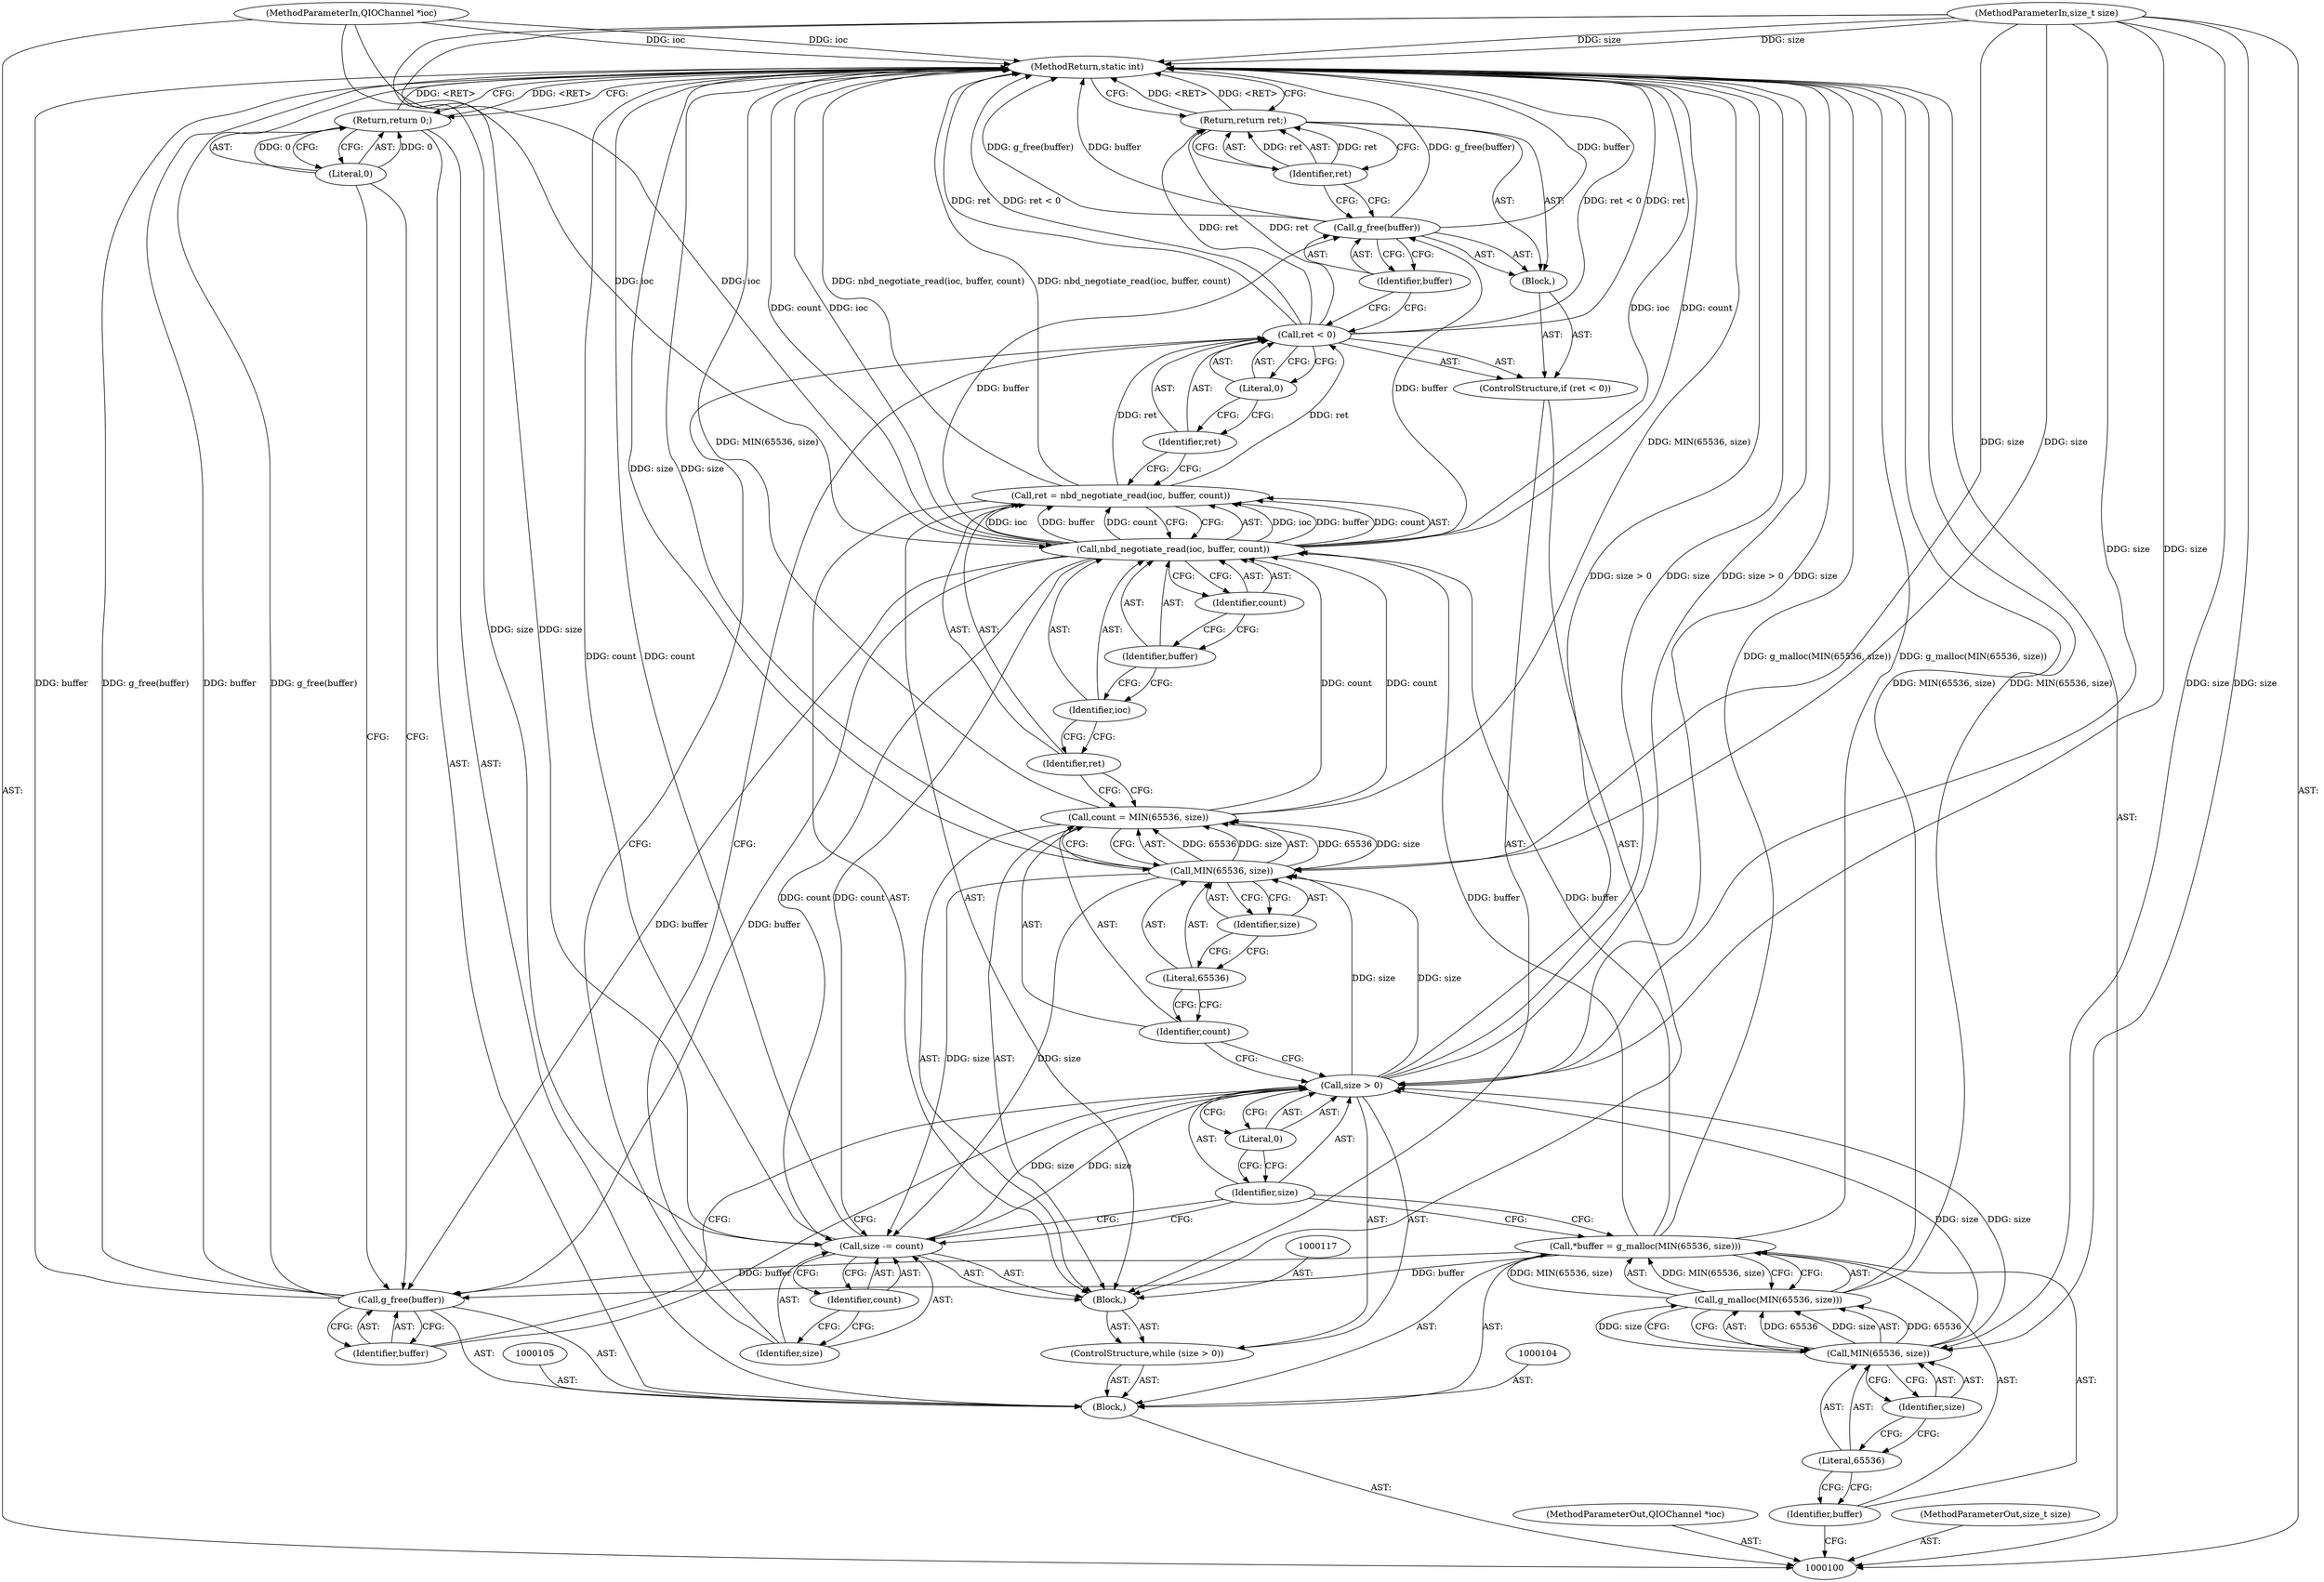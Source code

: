 digraph "1_qemu_2b0bbc4f8809c972bad134bc1a2570dbb01dea0b_0" {
"1000145" [label="(MethodReturn,static int)"];
"1000101" [label="(MethodParameterIn,QIOChannel *ioc)"];
"1000193" [label="(MethodParameterOut,QIOChannel *ioc)"];
"1000102" [label="(MethodParameterIn,size_t size)"];
"1000194" [label="(MethodParameterOut,size_t size)"];
"1000136" [label="(Return,return ret;)"];
"1000137" [label="(Identifier,ret)"];
"1000140" [label="(Identifier,count)"];
"1000138" [label="(Call,size -= count)"];
"1000139" [label="(Identifier,size)"];
"1000142" [label="(Identifier,buffer)"];
"1000141" [label="(Call,g_free(buffer))"];
"1000144" [label="(Literal,0)"];
"1000143" [label="(Return,return 0;)"];
"1000103" [label="(Block,)"];
"1000106" [label="(Call,*buffer = g_malloc(MIN(65536, size)))"];
"1000107" [label="(Identifier,buffer)"];
"1000108" [label="(Call,g_malloc(MIN(65536, size)))"];
"1000109" [label="(Call,MIN(65536, size))"];
"1000110" [label="(Literal,65536)"];
"1000111" [label="(Identifier,size)"];
"1000113" [label="(Call,size > 0)"];
"1000114" [label="(Identifier,size)"];
"1000115" [label="(Literal,0)"];
"1000112" [label="(ControlStructure,while (size > 0))"];
"1000118" [label="(Call,count = MIN(65536, size))"];
"1000119" [label="(Identifier,count)"];
"1000120" [label="(Call,MIN(65536, size))"];
"1000121" [label="(Literal,65536)"];
"1000122" [label="(Identifier,size)"];
"1000116" [label="(Block,)"];
"1000125" [label="(Call,nbd_negotiate_read(ioc, buffer, count))"];
"1000126" [label="(Identifier,ioc)"];
"1000127" [label="(Identifier,buffer)"];
"1000128" [label="(Identifier,count)"];
"1000123" [label="(Call,ret = nbd_negotiate_read(ioc, buffer, count))"];
"1000124" [label="(Identifier,ret)"];
"1000130" [label="(Call,ret < 0)"];
"1000131" [label="(Identifier,ret)"];
"1000132" [label="(Literal,0)"];
"1000133" [label="(Block,)"];
"1000129" [label="(ControlStructure,if (ret < 0))"];
"1000134" [label="(Call,g_free(buffer))"];
"1000135" [label="(Identifier,buffer)"];
"1000145" -> "1000100"  [label="AST: "];
"1000145" -> "1000136"  [label="CFG: "];
"1000145" -> "1000143"  [label="CFG: "];
"1000136" -> "1000145"  [label="DDG: <RET>"];
"1000141" -> "1000145"  [label="DDG: buffer"];
"1000141" -> "1000145"  [label="DDG: g_free(buffer)"];
"1000123" -> "1000145"  [label="DDG: nbd_negotiate_read(ioc, buffer, count)"];
"1000106" -> "1000145"  [label="DDG: g_malloc(MIN(65536, size))"];
"1000113" -> "1000145"  [label="DDG: size"];
"1000113" -> "1000145"  [label="DDG: size > 0"];
"1000138" -> "1000145"  [label="DDG: count"];
"1000134" -> "1000145"  [label="DDG: g_free(buffer)"];
"1000134" -> "1000145"  [label="DDG: buffer"];
"1000102" -> "1000145"  [label="DDG: size"];
"1000120" -> "1000145"  [label="DDG: size"];
"1000130" -> "1000145"  [label="DDG: ret"];
"1000130" -> "1000145"  [label="DDG: ret < 0"];
"1000125" -> "1000145"  [label="DDG: ioc"];
"1000125" -> "1000145"  [label="DDG: count"];
"1000101" -> "1000145"  [label="DDG: ioc"];
"1000118" -> "1000145"  [label="DDG: MIN(65536, size)"];
"1000108" -> "1000145"  [label="DDG: MIN(65536, size)"];
"1000143" -> "1000145"  [label="DDG: <RET>"];
"1000101" -> "1000100"  [label="AST: "];
"1000101" -> "1000145"  [label="DDG: ioc"];
"1000101" -> "1000125"  [label="DDG: ioc"];
"1000193" -> "1000100"  [label="AST: "];
"1000102" -> "1000100"  [label="AST: "];
"1000102" -> "1000145"  [label="DDG: size"];
"1000102" -> "1000109"  [label="DDG: size"];
"1000102" -> "1000113"  [label="DDG: size"];
"1000102" -> "1000120"  [label="DDG: size"];
"1000102" -> "1000138"  [label="DDG: size"];
"1000194" -> "1000100"  [label="AST: "];
"1000136" -> "1000133"  [label="AST: "];
"1000136" -> "1000137"  [label="CFG: "];
"1000137" -> "1000136"  [label="AST: "];
"1000145" -> "1000136"  [label="CFG: "];
"1000136" -> "1000145"  [label="DDG: <RET>"];
"1000137" -> "1000136"  [label="DDG: ret"];
"1000130" -> "1000136"  [label="DDG: ret"];
"1000137" -> "1000136"  [label="AST: "];
"1000137" -> "1000134"  [label="CFG: "];
"1000136" -> "1000137"  [label="CFG: "];
"1000137" -> "1000136"  [label="DDG: ret"];
"1000140" -> "1000138"  [label="AST: "];
"1000140" -> "1000139"  [label="CFG: "];
"1000138" -> "1000140"  [label="CFG: "];
"1000138" -> "1000116"  [label="AST: "];
"1000138" -> "1000140"  [label="CFG: "];
"1000139" -> "1000138"  [label="AST: "];
"1000140" -> "1000138"  [label="AST: "];
"1000114" -> "1000138"  [label="CFG: "];
"1000138" -> "1000145"  [label="DDG: count"];
"1000138" -> "1000113"  [label="DDG: size"];
"1000125" -> "1000138"  [label="DDG: count"];
"1000120" -> "1000138"  [label="DDG: size"];
"1000102" -> "1000138"  [label="DDG: size"];
"1000139" -> "1000138"  [label="AST: "];
"1000139" -> "1000130"  [label="CFG: "];
"1000140" -> "1000139"  [label="CFG: "];
"1000142" -> "1000141"  [label="AST: "];
"1000142" -> "1000113"  [label="CFG: "];
"1000141" -> "1000142"  [label="CFG: "];
"1000141" -> "1000103"  [label="AST: "];
"1000141" -> "1000142"  [label="CFG: "];
"1000142" -> "1000141"  [label="AST: "];
"1000144" -> "1000141"  [label="CFG: "];
"1000141" -> "1000145"  [label="DDG: buffer"];
"1000141" -> "1000145"  [label="DDG: g_free(buffer)"];
"1000106" -> "1000141"  [label="DDG: buffer"];
"1000125" -> "1000141"  [label="DDG: buffer"];
"1000144" -> "1000143"  [label="AST: "];
"1000144" -> "1000141"  [label="CFG: "];
"1000143" -> "1000144"  [label="CFG: "];
"1000144" -> "1000143"  [label="DDG: 0"];
"1000143" -> "1000103"  [label="AST: "];
"1000143" -> "1000144"  [label="CFG: "];
"1000144" -> "1000143"  [label="AST: "];
"1000145" -> "1000143"  [label="CFG: "];
"1000143" -> "1000145"  [label="DDG: <RET>"];
"1000144" -> "1000143"  [label="DDG: 0"];
"1000103" -> "1000100"  [label="AST: "];
"1000104" -> "1000103"  [label="AST: "];
"1000105" -> "1000103"  [label="AST: "];
"1000106" -> "1000103"  [label="AST: "];
"1000112" -> "1000103"  [label="AST: "];
"1000141" -> "1000103"  [label="AST: "];
"1000143" -> "1000103"  [label="AST: "];
"1000106" -> "1000103"  [label="AST: "];
"1000106" -> "1000108"  [label="CFG: "];
"1000107" -> "1000106"  [label="AST: "];
"1000108" -> "1000106"  [label="AST: "];
"1000114" -> "1000106"  [label="CFG: "];
"1000106" -> "1000145"  [label="DDG: g_malloc(MIN(65536, size))"];
"1000108" -> "1000106"  [label="DDG: MIN(65536, size)"];
"1000106" -> "1000125"  [label="DDG: buffer"];
"1000106" -> "1000141"  [label="DDG: buffer"];
"1000107" -> "1000106"  [label="AST: "];
"1000107" -> "1000100"  [label="CFG: "];
"1000110" -> "1000107"  [label="CFG: "];
"1000108" -> "1000106"  [label="AST: "];
"1000108" -> "1000109"  [label="CFG: "];
"1000109" -> "1000108"  [label="AST: "];
"1000106" -> "1000108"  [label="CFG: "];
"1000108" -> "1000145"  [label="DDG: MIN(65536, size)"];
"1000108" -> "1000106"  [label="DDG: MIN(65536, size)"];
"1000109" -> "1000108"  [label="DDG: 65536"];
"1000109" -> "1000108"  [label="DDG: size"];
"1000109" -> "1000108"  [label="AST: "];
"1000109" -> "1000111"  [label="CFG: "];
"1000110" -> "1000109"  [label="AST: "];
"1000111" -> "1000109"  [label="AST: "];
"1000108" -> "1000109"  [label="CFG: "];
"1000109" -> "1000108"  [label="DDG: 65536"];
"1000109" -> "1000108"  [label="DDG: size"];
"1000102" -> "1000109"  [label="DDG: size"];
"1000109" -> "1000113"  [label="DDG: size"];
"1000110" -> "1000109"  [label="AST: "];
"1000110" -> "1000107"  [label="CFG: "];
"1000111" -> "1000110"  [label="CFG: "];
"1000111" -> "1000109"  [label="AST: "];
"1000111" -> "1000110"  [label="CFG: "];
"1000109" -> "1000111"  [label="CFG: "];
"1000113" -> "1000112"  [label="AST: "];
"1000113" -> "1000115"  [label="CFG: "];
"1000114" -> "1000113"  [label="AST: "];
"1000115" -> "1000113"  [label="AST: "];
"1000119" -> "1000113"  [label="CFG: "];
"1000142" -> "1000113"  [label="CFG: "];
"1000113" -> "1000145"  [label="DDG: size"];
"1000113" -> "1000145"  [label="DDG: size > 0"];
"1000138" -> "1000113"  [label="DDG: size"];
"1000109" -> "1000113"  [label="DDG: size"];
"1000102" -> "1000113"  [label="DDG: size"];
"1000113" -> "1000120"  [label="DDG: size"];
"1000114" -> "1000113"  [label="AST: "];
"1000114" -> "1000138"  [label="CFG: "];
"1000114" -> "1000106"  [label="CFG: "];
"1000115" -> "1000114"  [label="CFG: "];
"1000115" -> "1000113"  [label="AST: "];
"1000115" -> "1000114"  [label="CFG: "];
"1000113" -> "1000115"  [label="CFG: "];
"1000112" -> "1000103"  [label="AST: "];
"1000113" -> "1000112"  [label="AST: "];
"1000116" -> "1000112"  [label="AST: "];
"1000118" -> "1000116"  [label="AST: "];
"1000118" -> "1000120"  [label="CFG: "];
"1000119" -> "1000118"  [label="AST: "];
"1000120" -> "1000118"  [label="AST: "];
"1000124" -> "1000118"  [label="CFG: "];
"1000118" -> "1000145"  [label="DDG: MIN(65536, size)"];
"1000120" -> "1000118"  [label="DDG: 65536"];
"1000120" -> "1000118"  [label="DDG: size"];
"1000118" -> "1000125"  [label="DDG: count"];
"1000119" -> "1000118"  [label="AST: "];
"1000119" -> "1000113"  [label="CFG: "];
"1000121" -> "1000119"  [label="CFG: "];
"1000120" -> "1000118"  [label="AST: "];
"1000120" -> "1000122"  [label="CFG: "];
"1000121" -> "1000120"  [label="AST: "];
"1000122" -> "1000120"  [label="AST: "];
"1000118" -> "1000120"  [label="CFG: "];
"1000120" -> "1000145"  [label="DDG: size"];
"1000120" -> "1000118"  [label="DDG: 65536"];
"1000120" -> "1000118"  [label="DDG: size"];
"1000113" -> "1000120"  [label="DDG: size"];
"1000102" -> "1000120"  [label="DDG: size"];
"1000120" -> "1000138"  [label="DDG: size"];
"1000121" -> "1000120"  [label="AST: "];
"1000121" -> "1000119"  [label="CFG: "];
"1000122" -> "1000121"  [label="CFG: "];
"1000122" -> "1000120"  [label="AST: "];
"1000122" -> "1000121"  [label="CFG: "];
"1000120" -> "1000122"  [label="CFG: "];
"1000116" -> "1000112"  [label="AST: "];
"1000117" -> "1000116"  [label="AST: "];
"1000118" -> "1000116"  [label="AST: "];
"1000123" -> "1000116"  [label="AST: "];
"1000129" -> "1000116"  [label="AST: "];
"1000138" -> "1000116"  [label="AST: "];
"1000125" -> "1000123"  [label="AST: "];
"1000125" -> "1000128"  [label="CFG: "];
"1000126" -> "1000125"  [label="AST: "];
"1000127" -> "1000125"  [label="AST: "];
"1000128" -> "1000125"  [label="AST: "];
"1000123" -> "1000125"  [label="CFG: "];
"1000125" -> "1000145"  [label="DDG: ioc"];
"1000125" -> "1000145"  [label="DDG: count"];
"1000125" -> "1000123"  [label="DDG: ioc"];
"1000125" -> "1000123"  [label="DDG: buffer"];
"1000125" -> "1000123"  [label="DDG: count"];
"1000101" -> "1000125"  [label="DDG: ioc"];
"1000106" -> "1000125"  [label="DDG: buffer"];
"1000118" -> "1000125"  [label="DDG: count"];
"1000125" -> "1000134"  [label="DDG: buffer"];
"1000125" -> "1000138"  [label="DDG: count"];
"1000125" -> "1000141"  [label="DDG: buffer"];
"1000126" -> "1000125"  [label="AST: "];
"1000126" -> "1000124"  [label="CFG: "];
"1000127" -> "1000126"  [label="CFG: "];
"1000127" -> "1000125"  [label="AST: "];
"1000127" -> "1000126"  [label="CFG: "];
"1000128" -> "1000127"  [label="CFG: "];
"1000128" -> "1000125"  [label="AST: "];
"1000128" -> "1000127"  [label="CFG: "];
"1000125" -> "1000128"  [label="CFG: "];
"1000123" -> "1000116"  [label="AST: "];
"1000123" -> "1000125"  [label="CFG: "];
"1000124" -> "1000123"  [label="AST: "];
"1000125" -> "1000123"  [label="AST: "];
"1000131" -> "1000123"  [label="CFG: "];
"1000123" -> "1000145"  [label="DDG: nbd_negotiate_read(ioc, buffer, count)"];
"1000125" -> "1000123"  [label="DDG: ioc"];
"1000125" -> "1000123"  [label="DDG: buffer"];
"1000125" -> "1000123"  [label="DDG: count"];
"1000123" -> "1000130"  [label="DDG: ret"];
"1000124" -> "1000123"  [label="AST: "];
"1000124" -> "1000118"  [label="CFG: "];
"1000126" -> "1000124"  [label="CFG: "];
"1000130" -> "1000129"  [label="AST: "];
"1000130" -> "1000132"  [label="CFG: "];
"1000131" -> "1000130"  [label="AST: "];
"1000132" -> "1000130"  [label="AST: "];
"1000135" -> "1000130"  [label="CFG: "];
"1000139" -> "1000130"  [label="CFG: "];
"1000130" -> "1000145"  [label="DDG: ret"];
"1000130" -> "1000145"  [label="DDG: ret < 0"];
"1000123" -> "1000130"  [label="DDG: ret"];
"1000130" -> "1000136"  [label="DDG: ret"];
"1000131" -> "1000130"  [label="AST: "];
"1000131" -> "1000123"  [label="CFG: "];
"1000132" -> "1000131"  [label="CFG: "];
"1000132" -> "1000130"  [label="AST: "];
"1000132" -> "1000131"  [label="CFG: "];
"1000130" -> "1000132"  [label="CFG: "];
"1000133" -> "1000129"  [label="AST: "];
"1000134" -> "1000133"  [label="AST: "];
"1000136" -> "1000133"  [label="AST: "];
"1000129" -> "1000116"  [label="AST: "];
"1000130" -> "1000129"  [label="AST: "];
"1000133" -> "1000129"  [label="AST: "];
"1000134" -> "1000133"  [label="AST: "];
"1000134" -> "1000135"  [label="CFG: "];
"1000135" -> "1000134"  [label="AST: "];
"1000137" -> "1000134"  [label="CFG: "];
"1000134" -> "1000145"  [label="DDG: g_free(buffer)"];
"1000134" -> "1000145"  [label="DDG: buffer"];
"1000125" -> "1000134"  [label="DDG: buffer"];
"1000135" -> "1000134"  [label="AST: "];
"1000135" -> "1000130"  [label="CFG: "];
"1000134" -> "1000135"  [label="CFG: "];
}
